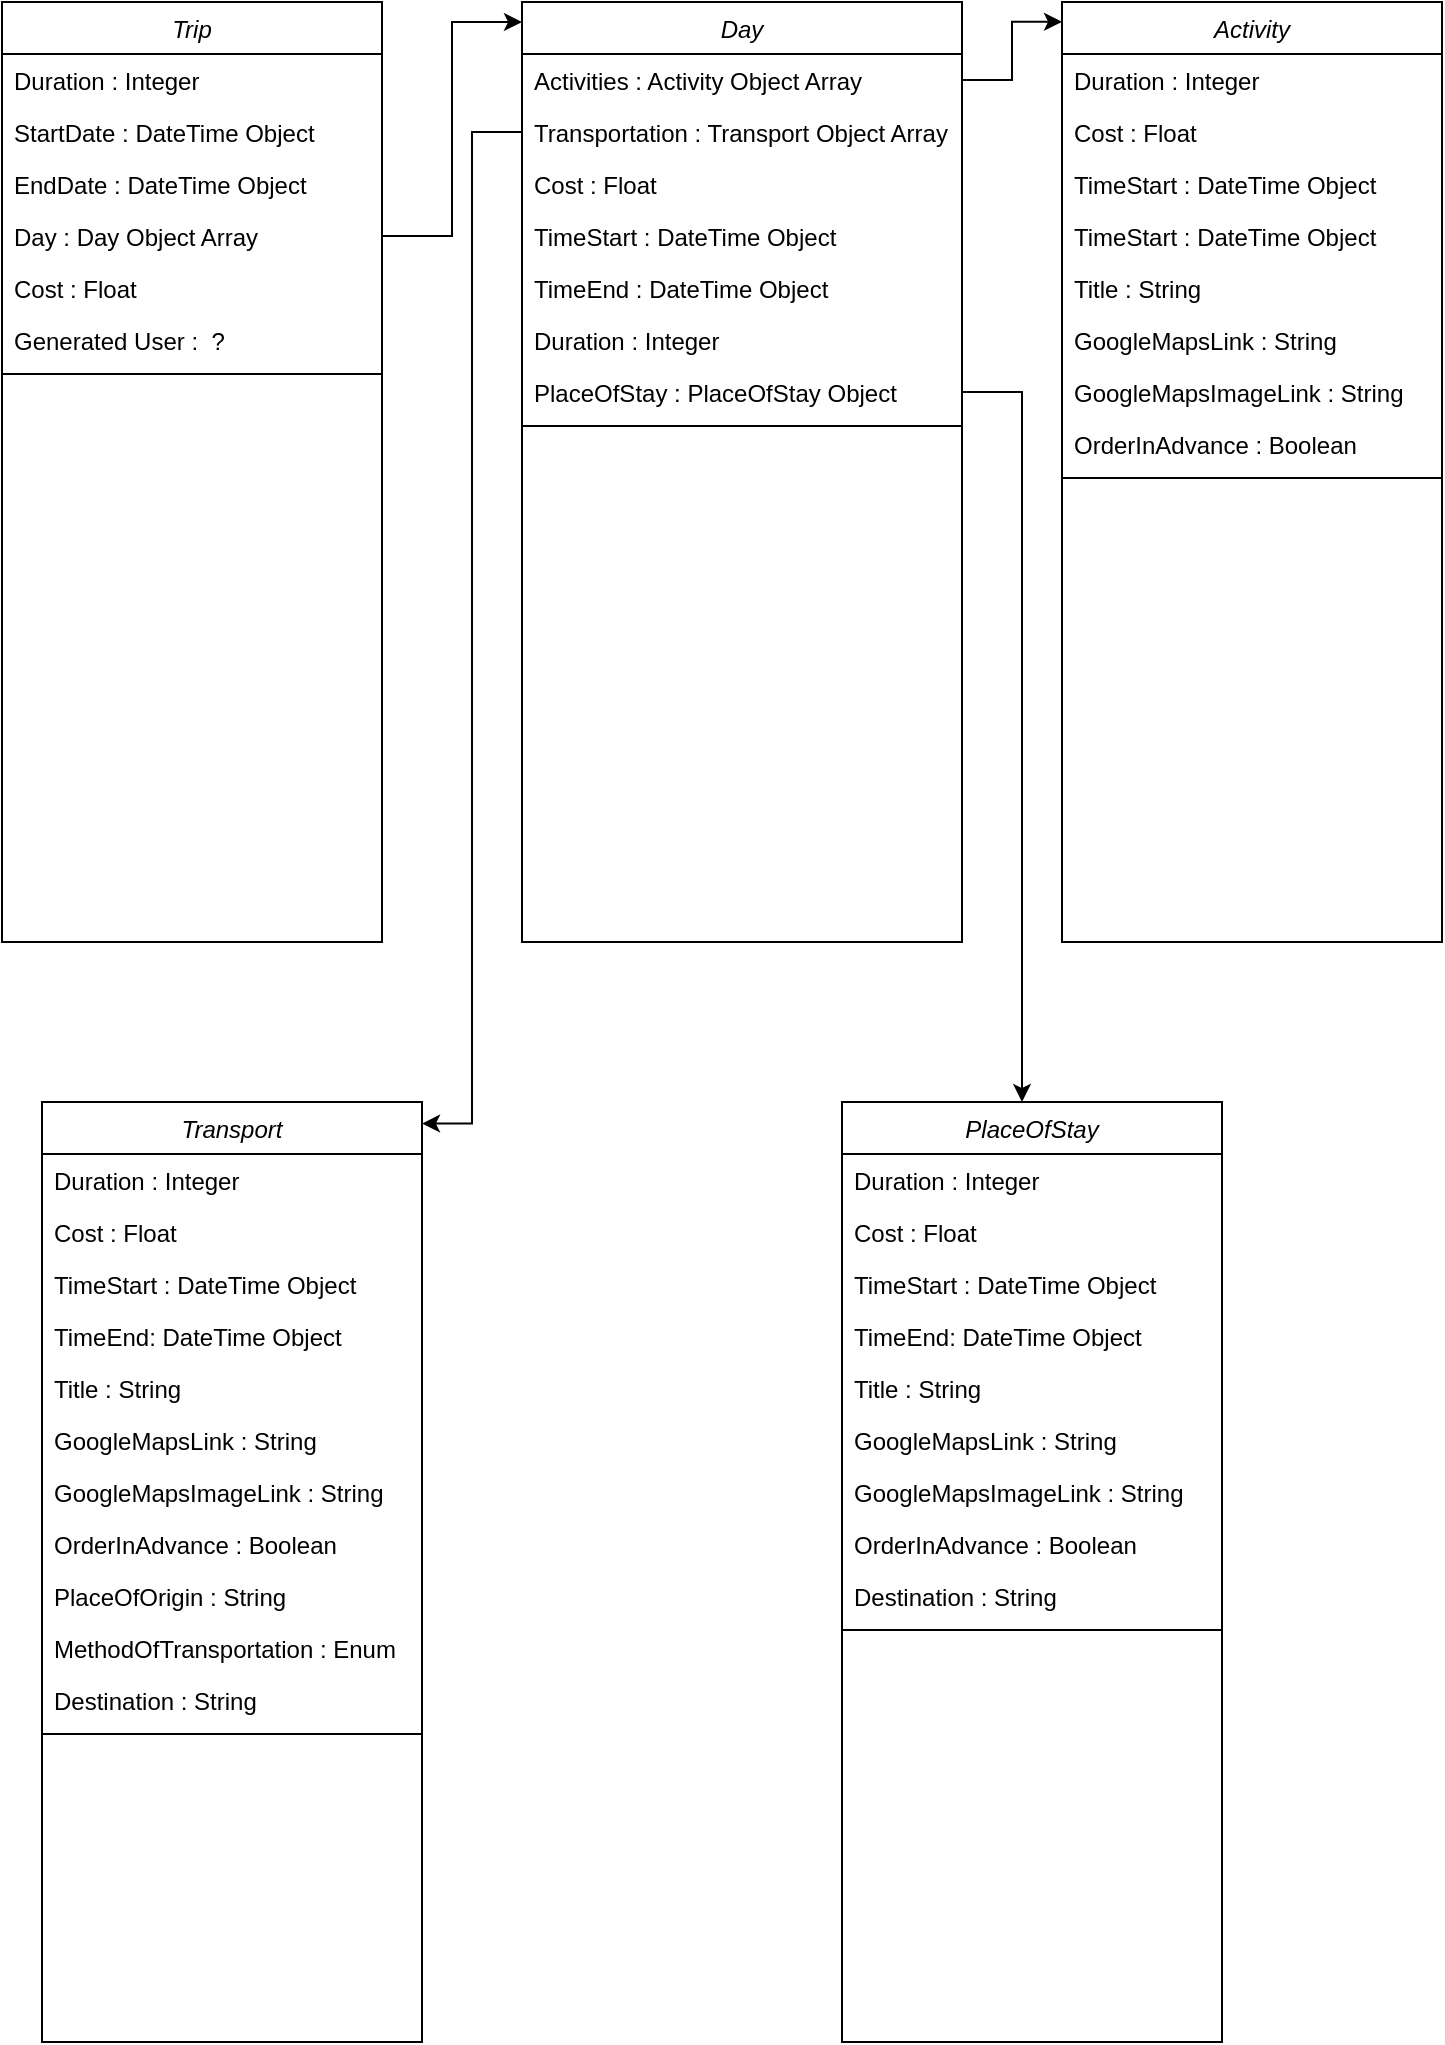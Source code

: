 <mxfile version="17.4.2" type="device"><diagram id="C5RBs43oDa-KdzZeNtuy" name="Page-1"><mxGraphModel dx="1020" dy="1112" grid="1" gridSize="10" guides="1" tooltips="1" connect="1" arrows="1" fold="1" page="1" pageScale="1" pageWidth="827" pageHeight="1169" math="0" shadow="0"><root><mxCell id="WIyWlLk6GJQsqaUBKTNV-0"/><mxCell id="WIyWlLk6GJQsqaUBKTNV-1" parent="WIyWlLk6GJQsqaUBKTNV-0"/><mxCell id="lVxWkQc2LMwWHIbaAkXa-0" value="Trip" style="swimlane;fontStyle=2;align=center;verticalAlign=top;childLayout=stackLayout;horizontal=1;startSize=26;horizontalStack=0;resizeParent=1;resizeLast=0;collapsible=1;marginBottom=0;rounded=0;shadow=0;strokeWidth=1;" vertex="1" parent="WIyWlLk6GJQsqaUBKTNV-1"><mxGeometry x="70" y="580" width="190" height="470" as="geometry"><mxRectangle x="230" y="140" width="160" height="26" as="alternateBounds"/></mxGeometry></mxCell><mxCell id="lVxWkQc2LMwWHIbaAkXa-1" value="Duration : Integer" style="text;align=left;verticalAlign=top;spacingLeft=4;spacingRight=4;overflow=hidden;rotatable=0;points=[[0,0.5],[1,0.5]];portConstraint=eastwest;" vertex="1" parent="lVxWkQc2LMwWHIbaAkXa-0"><mxGeometry y="26" width="190" height="26" as="geometry"/></mxCell><mxCell id="lVxWkQc2LMwWHIbaAkXa-2" value="StartDate : DateTime Object" style="text;align=left;verticalAlign=top;spacingLeft=4;spacingRight=4;overflow=hidden;rotatable=0;points=[[0,0.5],[1,0.5]];portConstraint=eastwest;rounded=0;shadow=0;html=0;" vertex="1" parent="lVxWkQc2LMwWHIbaAkXa-0"><mxGeometry y="52" width="190" height="26" as="geometry"/></mxCell><mxCell id="lVxWkQc2LMwWHIbaAkXa-3" value="EndDate : DateTime Object" style="text;align=left;verticalAlign=top;spacingLeft=4;spacingRight=4;overflow=hidden;rotatable=0;points=[[0,0.5],[1,0.5]];portConstraint=eastwest;rounded=0;shadow=0;html=0;" vertex="1" parent="lVxWkQc2LMwWHIbaAkXa-0"><mxGeometry y="78" width="190" height="26" as="geometry"/></mxCell><mxCell id="lVxWkQc2LMwWHIbaAkXa-5" value="Day : Day Object Array" style="text;align=left;verticalAlign=top;spacingLeft=4;spacingRight=4;overflow=hidden;rotatable=0;points=[[0,0.5],[1,0.5]];portConstraint=eastwest;" vertex="1" parent="lVxWkQc2LMwWHIbaAkXa-0"><mxGeometry y="104" width="190" height="26" as="geometry"/></mxCell><mxCell id="lVxWkQc2LMwWHIbaAkXa-7" value="Cost : Float" style="text;align=left;verticalAlign=top;spacingLeft=4;spacingRight=4;overflow=hidden;rotatable=0;points=[[0,0.5],[1,0.5]];portConstraint=eastwest;" vertex="1" parent="lVxWkQc2LMwWHIbaAkXa-0"><mxGeometry y="130" width="190" height="26" as="geometry"/></mxCell><mxCell id="lVxWkQc2LMwWHIbaAkXa-13" value="Generated User :  ?" style="text;align=left;verticalAlign=top;spacingLeft=4;spacingRight=4;overflow=hidden;rotatable=0;points=[[0,0.5],[1,0.5]];portConstraint=eastwest;" vertex="1" parent="lVxWkQc2LMwWHIbaAkXa-0"><mxGeometry y="156" width="190" height="26" as="geometry"/></mxCell><mxCell id="lVxWkQc2LMwWHIbaAkXa-4" value="" style="line;html=1;strokeWidth=1;align=left;verticalAlign=middle;spacingTop=-1;spacingLeft=3;spacingRight=3;rotatable=0;labelPosition=right;points=[];portConstraint=eastwest;" vertex="1" parent="lVxWkQc2LMwWHIbaAkXa-0"><mxGeometry y="182" width="190" height="8" as="geometry"/></mxCell><mxCell id="lVxWkQc2LMwWHIbaAkXa-14" value="Day" style="swimlane;fontStyle=2;align=center;verticalAlign=top;childLayout=stackLayout;horizontal=1;startSize=26;horizontalStack=0;resizeParent=1;resizeLast=0;collapsible=1;marginBottom=0;rounded=0;shadow=0;strokeWidth=1;" vertex="1" parent="WIyWlLk6GJQsqaUBKTNV-1"><mxGeometry x="330" y="580" width="220" height="470" as="geometry"><mxRectangle x="230" y="140" width="160" height="26" as="alternateBounds"/></mxGeometry></mxCell><mxCell id="lVxWkQc2LMwWHIbaAkXa-15" value="Activities : Activity Object Array" style="text;align=left;verticalAlign=top;spacingLeft=4;spacingRight=4;overflow=hidden;rotatable=0;points=[[0,0.5],[1,0.5]];portConstraint=eastwest;" vertex="1" parent="lVxWkQc2LMwWHIbaAkXa-14"><mxGeometry y="26" width="220" height="26" as="geometry"/></mxCell><mxCell id="lVxWkQc2LMwWHIbaAkXa-16" value="Transportation : Transport Object Array" style="text;align=left;verticalAlign=top;spacingLeft=4;spacingRight=4;overflow=hidden;rotatable=0;points=[[0,0.5],[1,0.5]];portConstraint=eastwest;rounded=0;shadow=0;html=0;" vertex="1" parent="lVxWkQc2LMwWHIbaAkXa-14"><mxGeometry y="52" width="220" height="26" as="geometry"/></mxCell><mxCell id="lVxWkQc2LMwWHIbaAkXa-17" value="Cost : Float" style="text;align=left;verticalAlign=top;spacingLeft=4;spacingRight=4;overflow=hidden;rotatable=0;points=[[0,0.5],[1,0.5]];portConstraint=eastwest;rounded=0;shadow=0;html=0;" vertex="1" parent="lVxWkQc2LMwWHIbaAkXa-14"><mxGeometry y="78" width="220" height="26" as="geometry"/></mxCell><mxCell id="lVxWkQc2LMwWHIbaAkXa-18" value="TimeStart : DateTime Object" style="text;align=left;verticalAlign=top;spacingLeft=4;spacingRight=4;overflow=hidden;rotatable=0;points=[[0,0.5],[1,0.5]];portConstraint=eastwest;" vertex="1" parent="lVxWkQc2LMwWHIbaAkXa-14"><mxGeometry y="104" width="220" height="26" as="geometry"/></mxCell><mxCell id="lVxWkQc2LMwWHIbaAkXa-19" value="TimeEnd : DateTime Object" style="text;align=left;verticalAlign=top;spacingLeft=4;spacingRight=4;overflow=hidden;rotatable=0;points=[[0,0.5],[1,0.5]];portConstraint=eastwest;" vertex="1" parent="lVxWkQc2LMwWHIbaAkXa-14"><mxGeometry y="130" width="220" height="26" as="geometry"/></mxCell><mxCell id="lVxWkQc2LMwWHIbaAkXa-33" value="Duration : Integer" style="text;align=left;verticalAlign=top;spacingLeft=4;spacingRight=4;overflow=hidden;rotatable=0;points=[[0,0.5],[1,0.5]];portConstraint=eastwest;" vertex="1" parent="lVxWkQc2LMwWHIbaAkXa-14"><mxGeometry y="156" width="220" height="26" as="geometry"/></mxCell><mxCell id="lVxWkQc2LMwWHIbaAkXa-52" value="PlaceOfStay : PlaceOfStay Object" style="text;align=left;verticalAlign=top;spacingLeft=4;spacingRight=4;overflow=hidden;rotatable=0;points=[[0,0.5],[1,0.5]];portConstraint=eastwest;" vertex="1" parent="lVxWkQc2LMwWHIbaAkXa-14"><mxGeometry y="182" width="220" height="26" as="geometry"/></mxCell><mxCell id="lVxWkQc2LMwWHIbaAkXa-21" value="" style="line;html=1;strokeWidth=1;align=left;verticalAlign=middle;spacingTop=-1;spacingLeft=3;spacingRight=3;rotatable=0;labelPosition=right;points=[];portConstraint=eastwest;" vertex="1" parent="lVxWkQc2LMwWHIbaAkXa-14"><mxGeometry y="208" width="220" height="8" as="geometry"/></mxCell><mxCell id="lVxWkQc2LMwWHIbaAkXa-22" value="" style="resizable=0;align=left;verticalAlign=bottom;labelBackgroundColor=none;fontSize=12;" connectable="0" vertex="1" parent="WIyWlLk6GJQsqaUBKTNV-1"><mxGeometry x="440" y="743" as="geometry"/></mxCell><mxCell id="lVxWkQc2LMwWHIbaAkXa-23" style="edgeStyle=orthogonalEdgeStyle;rounded=0;orthogonalLoop=1;jettySize=auto;html=1;" edge="1" parent="WIyWlLk6GJQsqaUBKTNV-1" source="lVxWkQc2LMwWHIbaAkXa-5" target="lVxWkQc2LMwWHIbaAkXa-14"><mxGeometry relative="1" as="geometry"><mxPoint x="300" y="590" as="targetPoint"/><Array as="points"><mxPoint x="295" y="697"/><mxPoint x="295" y="590"/></Array></mxGeometry></mxCell><mxCell id="lVxWkQc2LMwWHIbaAkXa-24" value="Activity" style="swimlane;fontStyle=2;align=center;verticalAlign=top;childLayout=stackLayout;horizontal=1;startSize=26;horizontalStack=0;resizeParent=1;resizeLast=0;collapsible=1;marginBottom=0;rounded=0;shadow=0;strokeWidth=1;" vertex="1" parent="WIyWlLk6GJQsqaUBKTNV-1"><mxGeometry x="600" y="580" width="190" height="470" as="geometry"><mxRectangle x="230" y="140" width="160" height="26" as="alternateBounds"/></mxGeometry></mxCell><mxCell id="lVxWkQc2LMwWHIbaAkXa-25" value="Duration : Integer" style="text;align=left;verticalAlign=top;spacingLeft=4;spacingRight=4;overflow=hidden;rotatable=0;points=[[0,0.5],[1,0.5]];portConstraint=eastwest;" vertex="1" parent="lVxWkQc2LMwWHIbaAkXa-24"><mxGeometry y="26" width="190" height="26" as="geometry"/></mxCell><mxCell id="lVxWkQc2LMwWHIbaAkXa-26" value="Cost : Float" style="text;align=left;verticalAlign=top;spacingLeft=4;spacingRight=4;overflow=hidden;rotatable=0;points=[[0,0.5],[1,0.5]];portConstraint=eastwest;rounded=0;shadow=0;html=0;" vertex="1" parent="lVxWkQc2LMwWHIbaAkXa-24"><mxGeometry y="52" width="190" height="26" as="geometry"/></mxCell><mxCell id="lVxWkQc2LMwWHIbaAkXa-27" value="TimeStart : DateTime Object" style="text;align=left;verticalAlign=top;spacingLeft=4;spacingRight=4;overflow=hidden;rotatable=0;points=[[0,0.5],[1,0.5]];portConstraint=eastwest;rounded=0;shadow=0;html=0;" vertex="1" parent="lVxWkQc2LMwWHIbaAkXa-24"><mxGeometry y="78" width="190" height="26" as="geometry"/></mxCell><mxCell id="lVxWkQc2LMwWHIbaAkXa-28" value="TimeStart : DateTime Object" style="text;align=left;verticalAlign=top;spacingLeft=4;spacingRight=4;overflow=hidden;rotatable=0;points=[[0,0.5],[1,0.5]];portConstraint=eastwest;" vertex="1" parent="lVxWkQc2LMwWHIbaAkXa-24"><mxGeometry y="104" width="190" height="26" as="geometry"/></mxCell><mxCell id="lVxWkQc2LMwWHIbaAkXa-29" value="Title : String" style="text;align=left;verticalAlign=top;spacingLeft=4;spacingRight=4;overflow=hidden;rotatable=0;points=[[0,0.5],[1,0.5]];portConstraint=eastwest;" vertex="1" parent="lVxWkQc2LMwWHIbaAkXa-24"><mxGeometry y="130" width="190" height="26" as="geometry"/></mxCell><mxCell id="lVxWkQc2LMwWHIbaAkXa-30" value="GoogleMapsLink : String" style="text;align=left;verticalAlign=top;spacingLeft=4;spacingRight=4;overflow=hidden;rotatable=0;points=[[0,0.5],[1,0.5]];portConstraint=eastwest;" vertex="1" parent="lVxWkQc2LMwWHIbaAkXa-24"><mxGeometry y="156" width="190" height="26" as="geometry"/></mxCell><mxCell id="lVxWkQc2LMwWHIbaAkXa-35" value="GoogleMapsImageLink : String" style="text;align=left;verticalAlign=top;spacingLeft=4;spacingRight=4;overflow=hidden;rotatable=0;points=[[0,0.5],[1,0.5]];portConstraint=eastwest;" vertex="1" parent="lVxWkQc2LMwWHIbaAkXa-24"><mxGeometry y="182" width="190" height="26" as="geometry"/></mxCell><mxCell id="lVxWkQc2LMwWHIbaAkXa-36" value="OrderInAdvance : Boolean" style="text;align=left;verticalAlign=top;spacingLeft=4;spacingRight=4;overflow=hidden;rotatable=0;points=[[0,0.5],[1,0.5]];portConstraint=eastwest;" vertex="1" parent="lVxWkQc2LMwWHIbaAkXa-24"><mxGeometry y="208" width="190" height="26" as="geometry"/></mxCell><mxCell id="lVxWkQc2LMwWHIbaAkXa-31" value="" style="line;html=1;strokeWidth=1;align=left;verticalAlign=middle;spacingTop=-1;spacingLeft=3;spacingRight=3;rotatable=0;labelPosition=right;points=[];portConstraint=eastwest;" vertex="1" parent="lVxWkQc2LMwWHIbaAkXa-24"><mxGeometry y="234" width="190" height="8" as="geometry"/></mxCell><mxCell id="lVxWkQc2LMwWHIbaAkXa-32" style="edgeStyle=orthogonalEdgeStyle;rounded=0;orthogonalLoop=1;jettySize=auto;html=1;entryX=0;entryY=0.021;entryDx=0;entryDy=0;entryPerimeter=0;" edge="1" parent="WIyWlLk6GJQsqaUBKTNV-1" source="lVxWkQc2LMwWHIbaAkXa-15" target="lVxWkQc2LMwWHIbaAkXa-24"><mxGeometry relative="1" as="geometry"/></mxCell><mxCell id="lVxWkQc2LMwWHIbaAkXa-38" value="Transport" style="swimlane;fontStyle=2;align=center;verticalAlign=top;childLayout=stackLayout;horizontal=1;startSize=26;horizontalStack=0;resizeParent=1;resizeLast=0;collapsible=1;marginBottom=0;rounded=0;shadow=0;strokeWidth=1;" vertex="1" parent="WIyWlLk6GJQsqaUBKTNV-1"><mxGeometry x="90" y="1130" width="190" height="470" as="geometry"><mxRectangle x="230" y="140" width="160" height="26" as="alternateBounds"/></mxGeometry></mxCell><mxCell id="lVxWkQc2LMwWHIbaAkXa-39" value="Duration : Integer" style="text;align=left;verticalAlign=top;spacingLeft=4;spacingRight=4;overflow=hidden;rotatable=0;points=[[0,0.5],[1,0.5]];portConstraint=eastwest;" vertex="1" parent="lVxWkQc2LMwWHIbaAkXa-38"><mxGeometry y="26" width="190" height="26" as="geometry"/></mxCell><mxCell id="lVxWkQc2LMwWHIbaAkXa-40" value="Cost : Float" style="text;align=left;verticalAlign=top;spacingLeft=4;spacingRight=4;overflow=hidden;rotatable=0;points=[[0,0.5],[1,0.5]];portConstraint=eastwest;rounded=0;shadow=0;html=0;" vertex="1" parent="lVxWkQc2LMwWHIbaAkXa-38"><mxGeometry y="52" width="190" height="26" as="geometry"/></mxCell><mxCell id="lVxWkQc2LMwWHIbaAkXa-42" value="TimeStart : DateTime Object" style="text;align=left;verticalAlign=top;spacingLeft=4;spacingRight=4;overflow=hidden;rotatable=0;points=[[0,0.5],[1,0.5]];portConstraint=eastwest;" vertex="1" parent="lVxWkQc2LMwWHIbaAkXa-38"><mxGeometry y="78" width="190" height="26" as="geometry"/></mxCell><mxCell id="lVxWkQc2LMwWHIbaAkXa-41" value="TimeEnd: DateTime Object" style="text;align=left;verticalAlign=top;spacingLeft=4;spacingRight=4;overflow=hidden;rotatable=0;points=[[0,0.5],[1,0.5]];portConstraint=eastwest;rounded=0;shadow=0;html=0;" vertex="1" parent="lVxWkQc2LMwWHIbaAkXa-38"><mxGeometry y="104" width="190" height="26" as="geometry"/></mxCell><mxCell id="lVxWkQc2LMwWHIbaAkXa-43" value="Title : String" style="text;align=left;verticalAlign=top;spacingLeft=4;spacingRight=4;overflow=hidden;rotatable=0;points=[[0,0.5],[1,0.5]];portConstraint=eastwest;" vertex="1" parent="lVxWkQc2LMwWHIbaAkXa-38"><mxGeometry y="130" width="190" height="26" as="geometry"/></mxCell><mxCell id="lVxWkQc2LMwWHIbaAkXa-44" value="GoogleMapsLink : String" style="text;align=left;verticalAlign=top;spacingLeft=4;spacingRight=4;overflow=hidden;rotatable=0;points=[[0,0.5],[1,0.5]];portConstraint=eastwest;" vertex="1" parent="lVxWkQc2LMwWHIbaAkXa-38"><mxGeometry y="156" width="190" height="26" as="geometry"/></mxCell><mxCell id="lVxWkQc2LMwWHIbaAkXa-45" value="GoogleMapsImageLink : String" style="text;align=left;verticalAlign=top;spacingLeft=4;spacingRight=4;overflow=hidden;rotatable=0;points=[[0,0.5],[1,0.5]];portConstraint=eastwest;" vertex="1" parent="lVxWkQc2LMwWHIbaAkXa-38"><mxGeometry y="182" width="190" height="26" as="geometry"/></mxCell><mxCell id="lVxWkQc2LMwWHIbaAkXa-46" value="OrderInAdvance : Boolean" style="text;align=left;verticalAlign=top;spacingLeft=4;spacingRight=4;overflow=hidden;rotatable=0;points=[[0,0.5],[1,0.5]];portConstraint=eastwest;" vertex="1" parent="lVxWkQc2LMwWHIbaAkXa-38"><mxGeometry y="208" width="190" height="26" as="geometry"/></mxCell><mxCell id="lVxWkQc2LMwWHIbaAkXa-47" value="PlaceOfOrigin : String" style="text;align=left;verticalAlign=top;spacingLeft=4;spacingRight=4;overflow=hidden;rotatable=0;points=[[0,0.5],[1,0.5]];portConstraint=eastwest;" vertex="1" parent="lVxWkQc2LMwWHIbaAkXa-38"><mxGeometry y="234" width="190" height="26" as="geometry"/></mxCell><mxCell id="lVxWkQc2LMwWHIbaAkXa-53" value="MethodOfTransportation : Enum" style="text;align=left;verticalAlign=top;spacingLeft=4;spacingRight=4;overflow=hidden;rotatable=0;points=[[0,0.5],[1,0.5]];portConstraint=eastwest;" vertex="1" parent="lVxWkQc2LMwWHIbaAkXa-38"><mxGeometry y="260" width="190" height="26" as="geometry"/></mxCell><mxCell id="lVxWkQc2LMwWHIbaAkXa-54" value="Destination : String" style="text;align=left;verticalAlign=top;spacingLeft=4;spacingRight=4;overflow=hidden;rotatable=0;points=[[0,0.5],[1,0.5]];portConstraint=eastwest;" vertex="1" parent="lVxWkQc2LMwWHIbaAkXa-38"><mxGeometry y="286" width="190" height="26" as="geometry"/></mxCell><mxCell id="lVxWkQc2LMwWHIbaAkXa-48" value="" style="line;html=1;strokeWidth=1;align=left;verticalAlign=middle;spacingTop=-1;spacingLeft=3;spacingRight=3;rotatable=0;labelPosition=right;points=[];portConstraint=eastwest;" vertex="1" parent="lVxWkQc2LMwWHIbaAkXa-38"><mxGeometry y="312" width="190" height="8" as="geometry"/></mxCell><mxCell id="lVxWkQc2LMwWHIbaAkXa-49" style="edgeStyle=orthogonalEdgeStyle;rounded=0;orthogonalLoop=1;jettySize=auto;html=1;entryX=1;entryY=0.023;entryDx=0;entryDy=0;entryPerimeter=0;" edge="1" parent="WIyWlLk6GJQsqaUBKTNV-1" source="lVxWkQc2LMwWHIbaAkXa-16" target="lVxWkQc2LMwWHIbaAkXa-38"><mxGeometry relative="1" as="geometry"/></mxCell><mxCell id="lVxWkQc2LMwWHIbaAkXa-55" value="PlaceOfStay" style="swimlane;fontStyle=2;align=center;verticalAlign=top;childLayout=stackLayout;horizontal=1;startSize=26;horizontalStack=0;resizeParent=1;resizeLast=0;collapsible=1;marginBottom=0;rounded=0;shadow=0;strokeWidth=1;" vertex="1" parent="WIyWlLk6GJQsqaUBKTNV-1"><mxGeometry x="490" y="1130" width="190" height="470" as="geometry"><mxRectangle x="230" y="140" width="160" height="26" as="alternateBounds"/></mxGeometry></mxCell><mxCell id="lVxWkQc2LMwWHIbaAkXa-56" value="Duration : Integer" style="text;align=left;verticalAlign=top;spacingLeft=4;spacingRight=4;overflow=hidden;rotatable=0;points=[[0,0.5],[1,0.5]];portConstraint=eastwest;" vertex="1" parent="lVxWkQc2LMwWHIbaAkXa-55"><mxGeometry y="26" width="190" height="26" as="geometry"/></mxCell><mxCell id="lVxWkQc2LMwWHIbaAkXa-57" value="Cost : Float" style="text;align=left;verticalAlign=top;spacingLeft=4;spacingRight=4;overflow=hidden;rotatable=0;points=[[0,0.5],[1,0.5]];portConstraint=eastwest;rounded=0;shadow=0;html=0;" vertex="1" parent="lVxWkQc2LMwWHIbaAkXa-55"><mxGeometry y="52" width="190" height="26" as="geometry"/></mxCell><mxCell id="lVxWkQc2LMwWHIbaAkXa-58" value="TimeStart : DateTime Object" style="text;align=left;verticalAlign=top;spacingLeft=4;spacingRight=4;overflow=hidden;rotatable=0;points=[[0,0.5],[1,0.5]];portConstraint=eastwest;" vertex="1" parent="lVxWkQc2LMwWHIbaAkXa-55"><mxGeometry y="78" width="190" height="26" as="geometry"/></mxCell><mxCell id="lVxWkQc2LMwWHIbaAkXa-59" value="TimeEnd: DateTime Object" style="text;align=left;verticalAlign=top;spacingLeft=4;spacingRight=4;overflow=hidden;rotatable=0;points=[[0,0.5],[1,0.5]];portConstraint=eastwest;rounded=0;shadow=0;html=0;" vertex="1" parent="lVxWkQc2LMwWHIbaAkXa-55"><mxGeometry y="104" width="190" height="26" as="geometry"/></mxCell><mxCell id="lVxWkQc2LMwWHIbaAkXa-60" value="Title : String" style="text;align=left;verticalAlign=top;spacingLeft=4;spacingRight=4;overflow=hidden;rotatable=0;points=[[0,0.5],[1,0.5]];portConstraint=eastwest;" vertex="1" parent="lVxWkQc2LMwWHIbaAkXa-55"><mxGeometry y="130" width="190" height="26" as="geometry"/></mxCell><mxCell id="lVxWkQc2LMwWHIbaAkXa-61" value="GoogleMapsLink : String" style="text;align=left;verticalAlign=top;spacingLeft=4;spacingRight=4;overflow=hidden;rotatable=0;points=[[0,0.5],[1,0.5]];portConstraint=eastwest;" vertex="1" parent="lVxWkQc2LMwWHIbaAkXa-55"><mxGeometry y="156" width="190" height="26" as="geometry"/></mxCell><mxCell id="lVxWkQc2LMwWHIbaAkXa-62" value="GoogleMapsImageLink : String" style="text;align=left;verticalAlign=top;spacingLeft=4;spacingRight=4;overflow=hidden;rotatable=0;points=[[0,0.5],[1,0.5]];portConstraint=eastwest;" vertex="1" parent="lVxWkQc2LMwWHIbaAkXa-55"><mxGeometry y="182" width="190" height="26" as="geometry"/></mxCell><mxCell id="lVxWkQc2LMwWHIbaAkXa-63" value="OrderInAdvance : Boolean" style="text;align=left;verticalAlign=top;spacingLeft=4;spacingRight=4;overflow=hidden;rotatable=0;points=[[0,0.5],[1,0.5]];portConstraint=eastwest;" vertex="1" parent="lVxWkQc2LMwWHIbaAkXa-55"><mxGeometry y="208" width="190" height="26" as="geometry"/></mxCell><mxCell id="lVxWkQc2LMwWHIbaAkXa-66" value="Destination : String" style="text;align=left;verticalAlign=top;spacingLeft=4;spacingRight=4;overflow=hidden;rotatable=0;points=[[0,0.5],[1,0.5]];portConstraint=eastwest;" vertex="1" parent="lVxWkQc2LMwWHIbaAkXa-55"><mxGeometry y="234" width="190" height="26" as="geometry"/></mxCell><mxCell id="lVxWkQc2LMwWHIbaAkXa-67" value="" style="line;html=1;strokeWidth=1;align=left;verticalAlign=middle;spacingTop=-1;spacingLeft=3;spacingRight=3;rotatable=0;labelPosition=right;points=[];portConstraint=eastwest;" vertex="1" parent="lVxWkQc2LMwWHIbaAkXa-55"><mxGeometry y="260" width="190" height="8" as="geometry"/></mxCell><mxCell id="lVxWkQc2LMwWHIbaAkXa-68" style="edgeStyle=orthogonalEdgeStyle;rounded=0;orthogonalLoop=1;jettySize=auto;html=1;" edge="1" parent="WIyWlLk6GJQsqaUBKTNV-1" source="lVxWkQc2LMwWHIbaAkXa-52"><mxGeometry relative="1" as="geometry"><mxPoint x="580" y="1130" as="targetPoint"/><Array as="points"><mxPoint x="580" y="775"/><mxPoint x="580" y="1130"/></Array></mxGeometry></mxCell></root></mxGraphModel></diagram></mxfile>